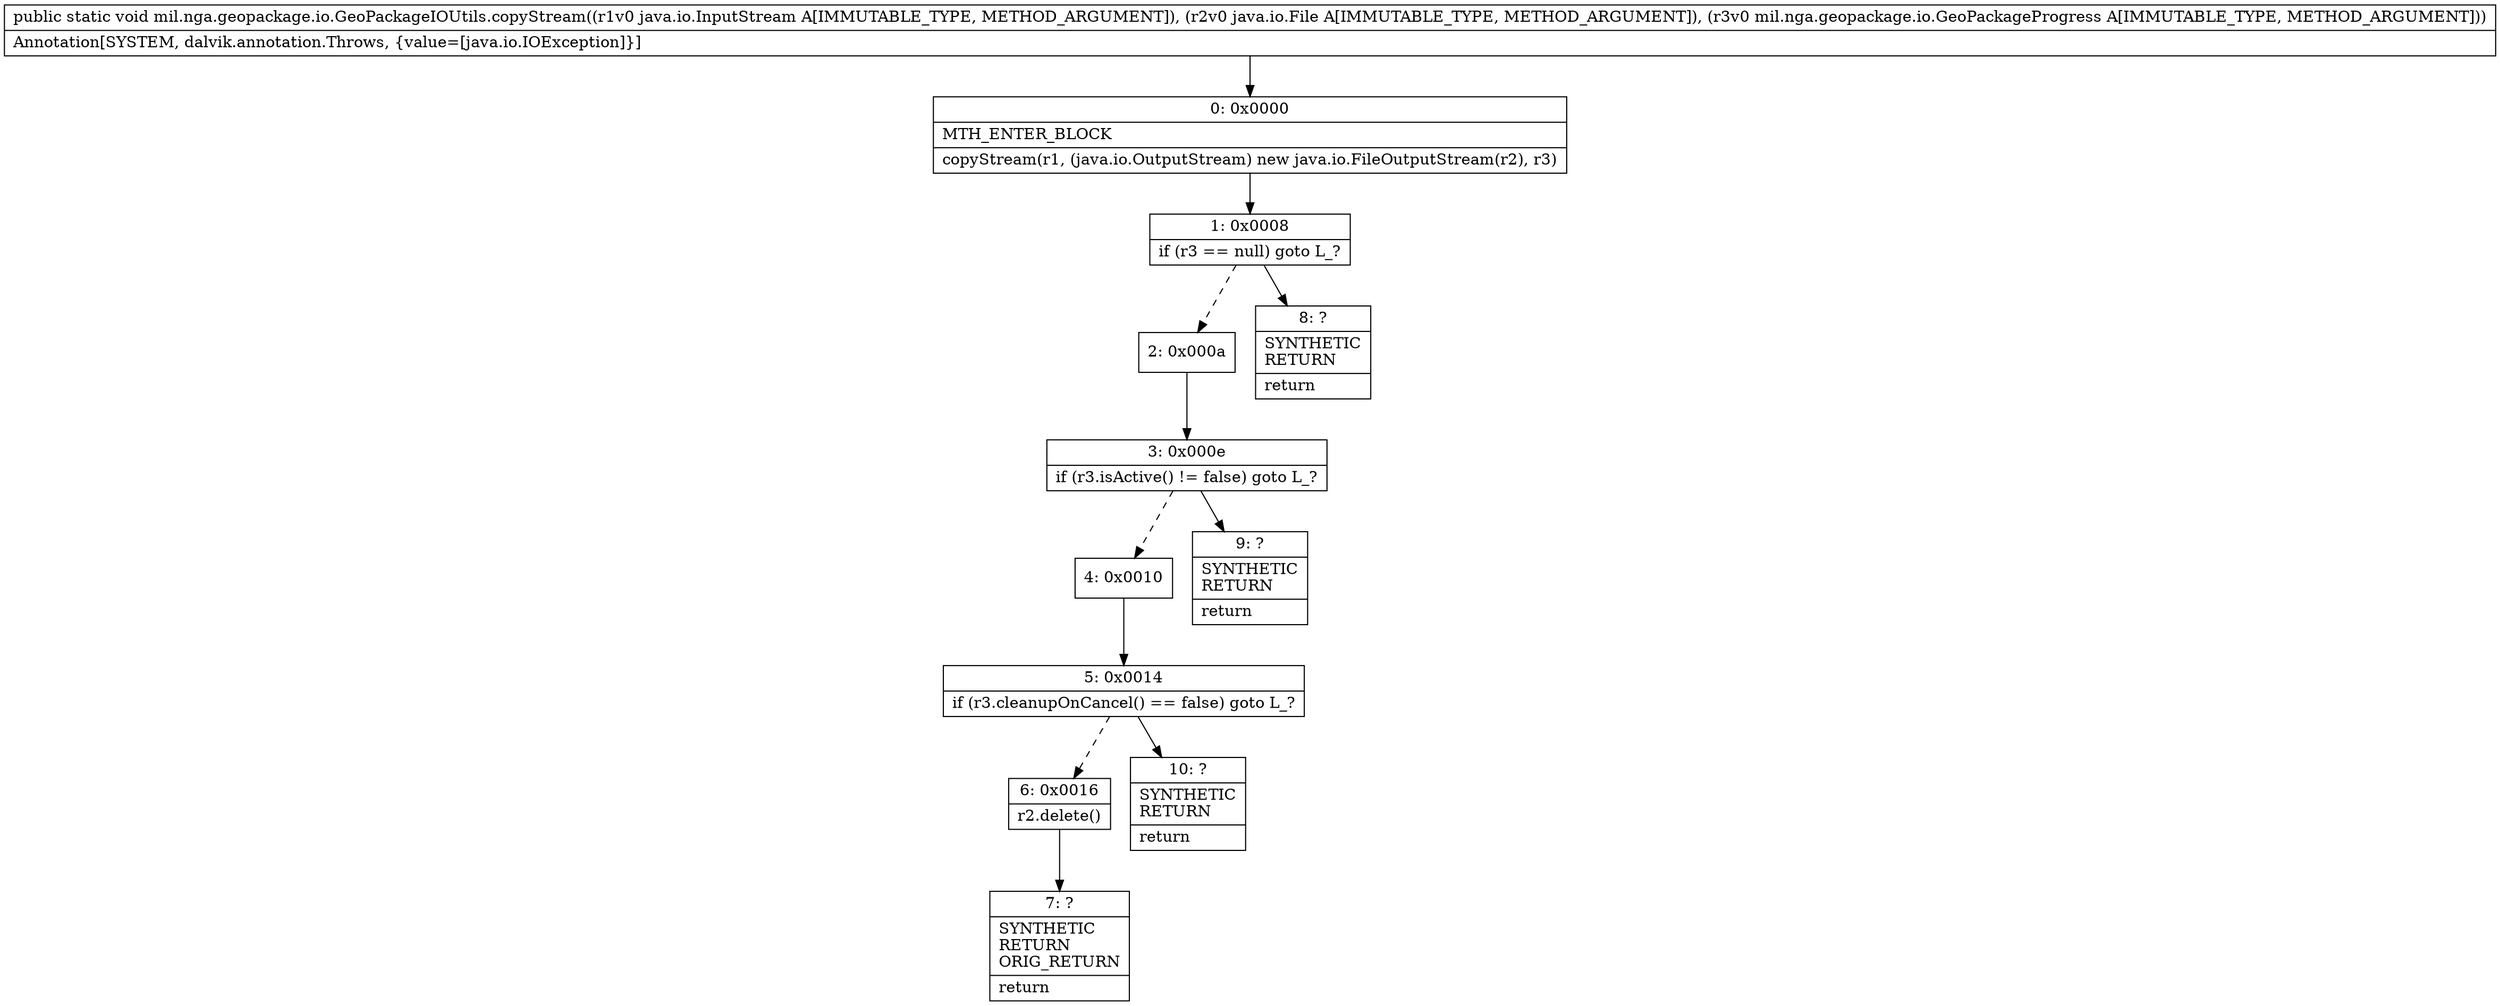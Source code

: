 digraph "CFG formil.nga.geopackage.io.GeoPackageIOUtils.copyStream(Ljava\/io\/InputStream;Ljava\/io\/File;Lmil\/nga\/geopackage\/io\/GeoPackageProgress;)V" {
Node_0 [shape=record,label="{0\:\ 0x0000|MTH_ENTER_BLOCK\l|copyStream(r1, (java.io.OutputStream) new java.io.FileOutputStream(r2), r3)\l}"];
Node_1 [shape=record,label="{1\:\ 0x0008|if (r3 == null) goto L_?\l}"];
Node_2 [shape=record,label="{2\:\ 0x000a}"];
Node_3 [shape=record,label="{3\:\ 0x000e|if (r3.isActive() != false) goto L_?\l}"];
Node_4 [shape=record,label="{4\:\ 0x0010}"];
Node_5 [shape=record,label="{5\:\ 0x0014|if (r3.cleanupOnCancel() == false) goto L_?\l}"];
Node_6 [shape=record,label="{6\:\ 0x0016|r2.delete()\l}"];
Node_7 [shape=record,label="{7\:\ ?|SYNTHETIC\lRETURN\lORIG_RETURN\l|return\l}"];
Node_8 [shape=record,label="{8\:\ ?|SYNTHETIC\lRETURN\l|return\l}"];
Node_9 [shape=record,label="{9\:\ ?|SYNTHETIC\lRETURN\l|return\l}"];
Node_10 [shape=record,label="{10\:\ ?|SYNTHETIC\lRETURN\l|return\l}"];
MethodNode[shape=record,label="{public static void mil.nga.geopackage.io.GeoPackageIOUtils.copyStream((r1v0 java.io.InputStream A[IMMUTABLE_TYPE, METHOD_ARGUMENT]), (r2v0 java.io.File A[IMMUTABLE_TYPE, METHOD_ARGUMENT]), (r3v0 mil.nga.geopackage.io.GeoPackageProgress A[IMMUTABLE_TYPE, METHOD_ARGUMENT]))  | Annotation[SYSTEM, dalvik.annotation.Throws, \{value=[java.io.IOException]\}]\l}"];
MethodNode -> Node_0;
Node_0 -> Node_1;
Node_1 -> Node_2[style=dashed];
Node_1 -> Node_8;
Node_2 -> Node_3;
Node_3 -> Node_4[style=dashed];
Node_3 -> Node_9;
Node_4 -> Node_5;
Node_5 -> Node_6[style=dashed];
Node_5 -> Node_10;
Node_6 -> Node_7;
}

